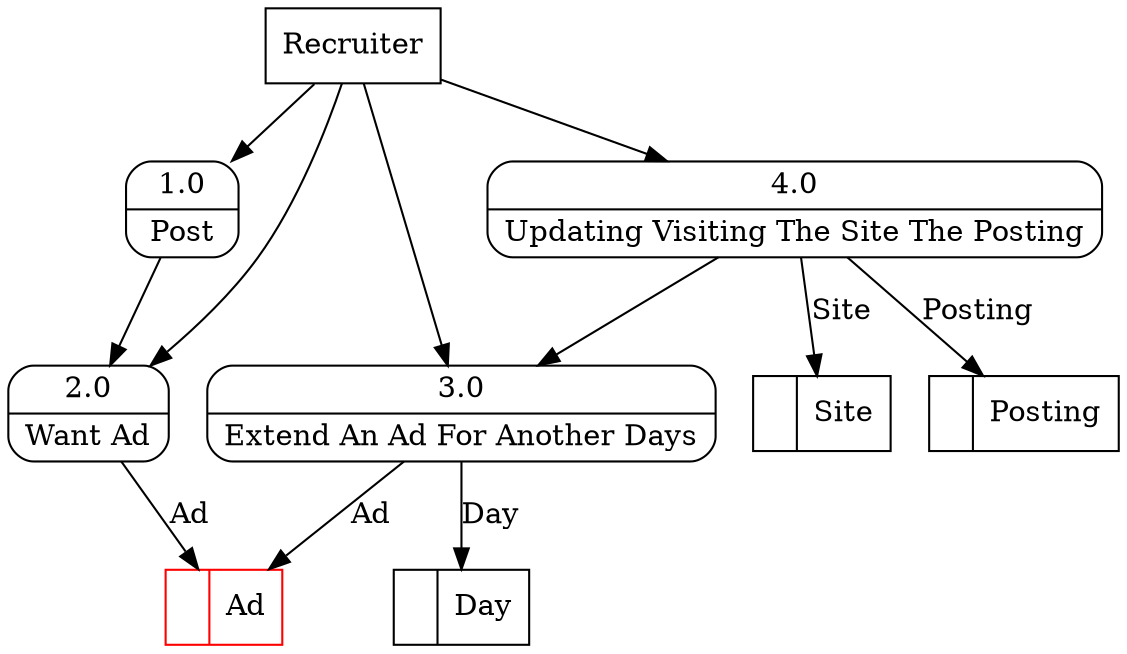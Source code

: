digraph dfd2{ 
node[shape=record]
200 [label="<f0>  |<f1> Ad " color=red];
201 [label="<f0>  |<f1> Site " ];
202 [label="<f0>  |<f1> Posting " ];
203 [label="<f0>  |<f1> Day " ];
204 [label="Recruiter" shape=box];
205 [label="{<f0> 1.0|<f1> Post }" shape=Mrecord];
206 [label="{<f0> 2.0|<f1> Want Ad }" shape=Mrecord];
207 [label="{<f0> 3.0|<f1> Extend An Ad For Another Days }" shape=Mrecord];
208 [label="{<f0> 4.0|<f1> Updating Visiting The Site The Posting }" shape=Mrecord];
204 -> 205
204 -> 206
204 -> 207
204 -> 208
205 -> 206
206 -> 200 [label="Ad"]
207 -> 203 [label="Day"]
207 -> 200 [label="Ad"]
208 -> 207
208 -> 201 [label="Site"]
208 -> 202 [label="Posting"]
}